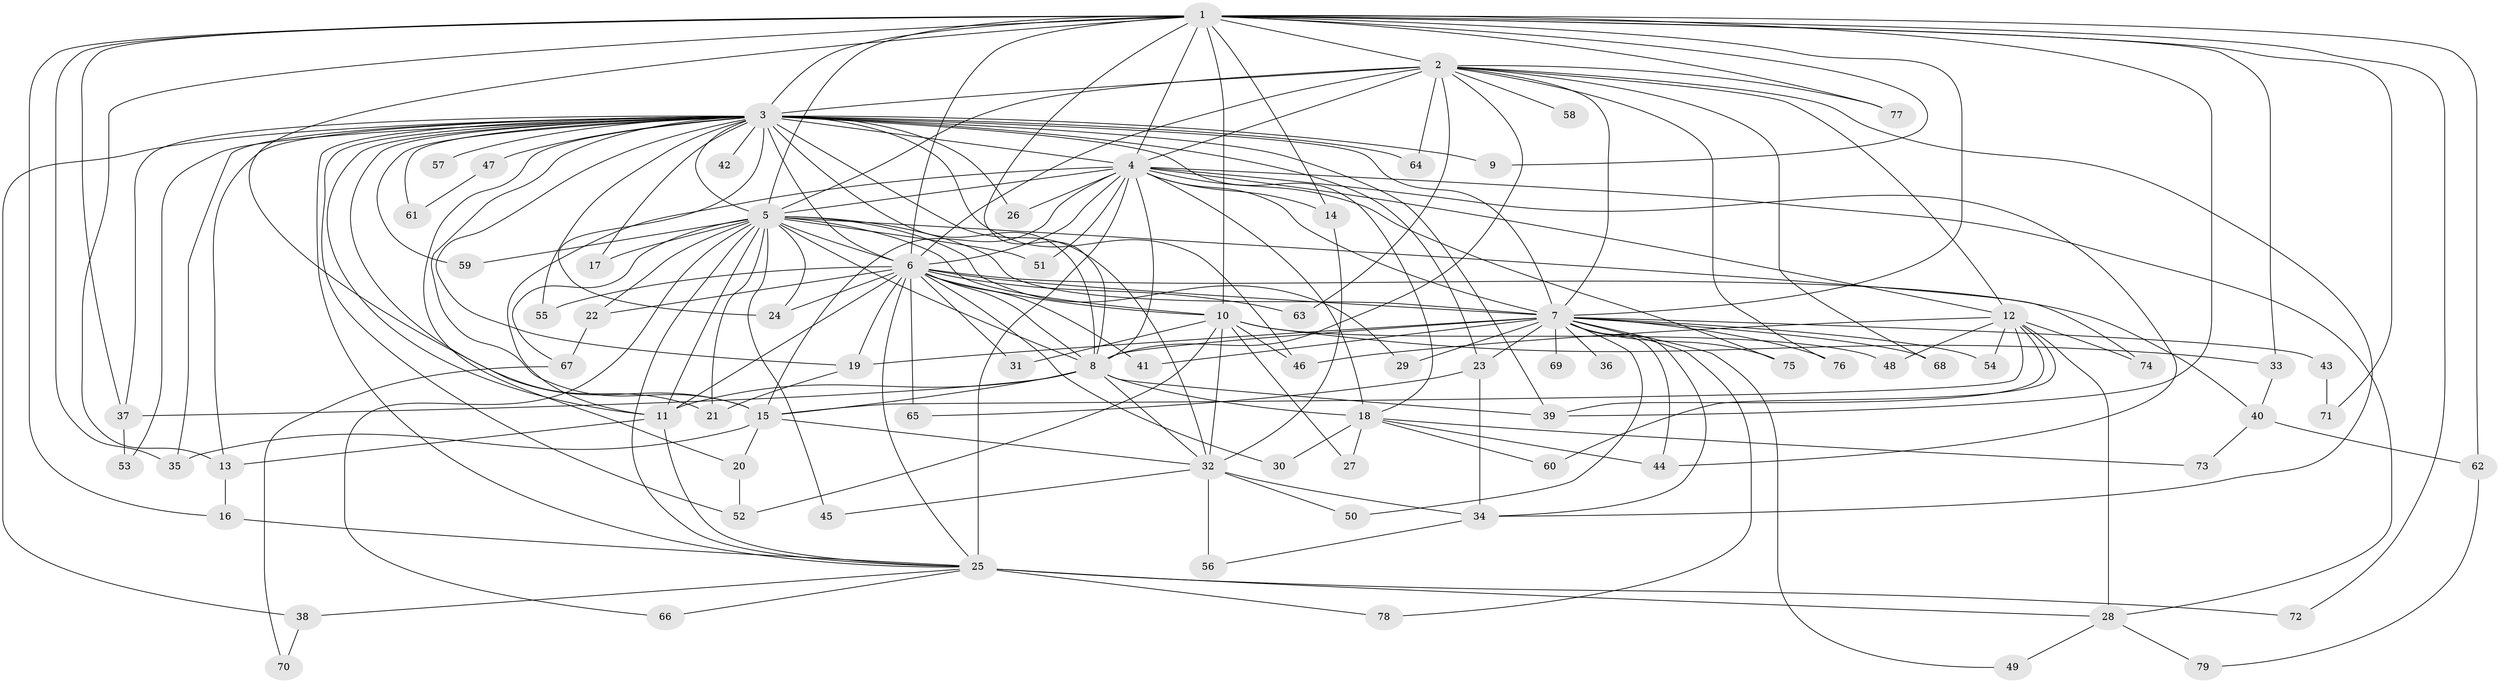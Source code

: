 // original degree distribution, {26: 0.015267175572519083, 19: 0.015267175572519083, 21: 0.007633587786259542, 25: 0.015267175572519083, 29: 0.007633587786259542, 33: 0.007633587786259542, 18: 0.007633587786259542, 2: 0.5725190839694656, 8: 0.015267175572519083, 3: 0.1984732824427481, 10: 0.007633587786259542, 4: 0.08396946564885496, 7: 0.015267175572519083, 5: 0.022900763358778626, 6: 0.007633587786259542}
// Generated by graph-tools (version 1.1) at 2025/49/03/04/25 22:49:36]
// undirected, 79 vertices, 192 edges
graph export_dot {
  node [color=gray90,style=filled];
  1;
  2;
  3;
  4;
  5;
  6;
  7;
  8;
  9;
  10;
  11;
  12;
  13;
  14;
  15;
  16;
  17;
  18;
  19;
  20;
  21;
  22;
  23;
  24;
  25;
  26;
  27;
  28;
  29;
  30;
  31;
  32;
  33;
  34;
  35;
  36;
  37;
  38;
  39;
  40;
  41;
  42;
  43;
  44;
  45;
  46;
  47;
  48;
  49;
  50;
  51;
  52;
  53;
  54;
  55;
  56;
  57;
  58;
  59;
  60;
  61;
  62;
  63;
  64;
  65;
  66;
  67;
  68;
  69;
  70;
  71;
  72;
  73;
  74;
  75;
  76;
  77;
  78;
  79;
  1 -- 2 [weight=1.0];
  1 -- 3 [weight=2.0];
  1 -- 4 [weight=2.0];
  1 -- 5 [weight=1.0];
  1 -- 6 [weight=1.0];
  1 -- 7 [weight=1.0];
  1 -- 8 [weight=2.0];
  1 -- 9 [weight=1.0];
  1 -- 10 [weight=3.0];
  1 -- 13 [weight=1.0];
  1 -- 14 [weight=1.0];
  1 -- 15 [weight=1.0];
  1 -- 16 [weight=1.0];
  1 -- 33 [weight=1.0];
  1 -- 35 [weight=1.0];
  1 -- 37 [weight=1.0];
  1 -- 39 [weight=1.0];
  1 -- 62 [weight=1.0];
  1 -- 71 [weight=1.0];
  1 -- 72 [weight=1.0];
  1 -- 77 [weight=1.0];
  2 -- 3 [weight=2.0];
  2 -- 4 [weight=3.0];
  2 -- 5 [weight=1.0];
  2 -- 6 [weight=1.0];
  2 -- 7 [weight=1.0];
  2 -- 8 [weight=1.0];
  2 -- 12 [weight=1.0];
  2 -- 34 [weight=1.0];
  2 -- 58 [weight=1.0];
  2 -- 63 [weight=1.0];
  2 -- 64 [weight=1.0];
  2 -- 68 [weight=1.0];
  2 -- 76 [weight=1.0];
  2 -- 77 [weight=1.0];
  3 -- 4 [weight=4.0];
  3 -- 5 [weight=2.0];
  3 -- 6 [weight=2.0];
  3 -- 7 [weight=3.0];
  3 -- 8 [weight=2.0];
  3 -- 9 [weight=1.0];
  3 -- 11 [weight=1.0];
  3 -- 13 [weight=1.0];
  3 -- 15 [weight=1.0];
  3 -- 17 [weight=1.0];
  3 -- 18 [weight=1.0];
  3 -- 19 [weight=1.0];
  3 -- 20 [weight=1.0];
  3 -- 21 [weight=1.0];
  3 -- 23 [weight=1.0];
  3 -- 24 [weight=1.0];
  3 -- 25 [weight=1.0];
  3 -- 26 [weight=1.0];
  3 -- 32 [weight=2.0];
  3 -- 35 [weight=1.0];
  3 -- 37 [weight=1.0];
  3 -- 38 [weight=2.0];
  3 -- 39 [weight=1.0];
  3 -- 42 [weight=2.0];
  3 -- 46 [weight=1.0];
  3 -- 47 [weight=1.0];
  3 -- 52 [weight=1.0];
  3 -- 53 [weight=1.0];
  3 -- 55 [weight=1.0];
  3 -- 57 [weight=2.0];
  3 -- 59 [weight=1.0];
  3 -- 61 [weight=1.0];
  3 -- 64 [weight=1.0];
  4 -- 5 [weight=3.0];
  4 -- 6 [weight=3.0];
  4 -- 7 [weight=2.0];
  4 -- 8 [weight=2.0];
  4 -- 11 [weight=2.0];
  4 -- 12 [weight=1.0];
  4 -- 14 [weight=2.0];
  4 -- 15 [weight=1.0];
  4 -- 18 [weight=2.0];
  4 -- 25 [weight=9.0];
  4 -- 26 [weight=1.0];
  4 -- 28 [weight=1.0];
  4 -- 44 [weight=1.0];
  4 -- 51 [weight=1.0];
  4 -- 75 [weight=1.0];
  5 -- 6 [weight=1.0];
  5 -- 7 [weight=1.0];
  5 -- 8 [weight=2.0];
  5 -- 10 [weight=1.0];
  5 -- 11 [weight=1.0];
  5 -- 17 [weight=1.0];
  5 -- 21 [weight=1.0];
  5 -- 22 [weight=1.0];
  5 -- 24 [weight=1.0];
  5 -- 25 [weight=1.0];
  5 -- 29 [weight=1.0];
  5 -- 45 [weight=1.0];
  5 -- 51 [weight=1.0];
  5 -- 59 [weight=1.0];
  5 -- 66 [weight=1.0];
  5 -- 67 [weight=1.0];
  5 -- 74 [weight=1.0];
  6 -- 7 [weight=1.0];
  6 -- 8 [weight=1.0];
  6 -- 10 [weight=1.0];
  6 -- 11 [weight=1.0];
  6 -- 19 [weight=1.0];
  6 -- 22 [weight=1.0];
  6 -- 24 [weight=1.0];
  6 -- 25 [weight=2.0];
  6 -- 30 [weight=1.0];
  6 -- 31 [weight=1.0];
  6 -- 40 [weight=1.0];
  6 -- 41 [weight=1.0];
  6 -- 55 [weight=2.0];
  6 -- 63 [weight=1.0];
  6 -- 65 [weight=1.0];
  7 -- 8 [weight=1.0];
  7 -- 19 [weight=1.0];
  7 -- 23 [weight=1.0];
  7 -- 29 [weight=1.0];
  7 -- 34 [weight=1.0];
  7 -- 36 [weight=1.0];
  7 -- 41 [weight=1.0];
  7 -- 43 [weight=1.0];
  7 -- 44 [weight=1.0];
  7 -- 49 [weight=1.0];
  7 -- 50 [weight=1.0];
  7 -- 54 [weight=1.0];
  7 -- 68 [weight=1.0];
  7 -- 69 [weight=1.0];
  7 -- 75 [weight=1.0];
  7 -- 76 [weight=1.0];
  7 -- 78 [weight=1.0];
  8 -- 11 [weight=1.0];
  8 -- 15 [weight=1.0];
  8 -- 18 [weight=2.0];
  8 -- 32 [weight=1.0];
  8 -- 37 [weight=1.0];
  8 -- 39 [weight=1.0];
  10 -- 27 [weight=1.0];
  10 -- 31 [weight=1.0];
  10 -- 32 [weight=1.0];
  10 -- 33 [weight=1.0];
  10 -- 46 [weight=1.0];
  10 -- 48 [weight=1.0];
  10 -- 52 [weight=1.0];
  11 -- 13 [weight=1.0];
  11 -- 25 [weight=1.0];
  12 -- 15 [weight=1.0];
  12 -- 28 [weight=1.0];
  12 -- 39 [weight=1.0];
  12 -- 46 [weight=1.0];
  12 -- 48 [weight=1.0];
  12 -- 54 [weight=1.0];
  12 -- 60 [weight=1.0];
  12 -- 74 [weight=1.0];
  13 -- 16 [weight=1.0];
  14 -- 32 [weight=1.0];
  15 -- 20 [weight=1.0];
  15 -- 32 [weight=1.0];
  15 -- 35 [weight=1.0];
  16 -- 25 [weight=1.0];
  18 -- 27 [weight=1.0];
  18 -- 30 [weight=1.0];
  18 -- 44 [weight=1.0];
  18 -- 60 [weight=1.0];
  18 -- 73 [weight=1.0];
  19 -- 21 [weight=1.0];
  20 -- 52 [weight=1.0];
  22 -- 67 [weight=1.0];
  23 -- 34 [weight=1.0];
  23 -- 65 [weight=1.0];
  25 -- 28 [weight=1.0];
  25 -- 38 [weight=1.0];
  25 -- 66 [weight=1.0];
  25 -- 72 [weight=1.0];
  25 -- 78 [weight=1.0];
  28 -- 49 [weight=1.0];
  28 -- 79 [weight=1.0];
  32 -- 34 [weight=1.0];
  32 -- 45 [weight=1.0];
  32 -- 50 [weight=1.0];
  32 -- 56 [weight=2.0];
  33 -- 40 [weight=1.0];
  34 -- 56 [weight=1.0];
  37 -- 53 [weight=1.0];
  38 -- 70 [weight=1.0];
  40 -- 62 [weight=1.0];
  40 -- 73 [weight=1.0];
  43 -- 71 [weight=1.0];
  47 -- 61 [weight=1.0];
  62 -- 79 [weight=1.0];
  67 -- 70 [weight=1.0];
}
